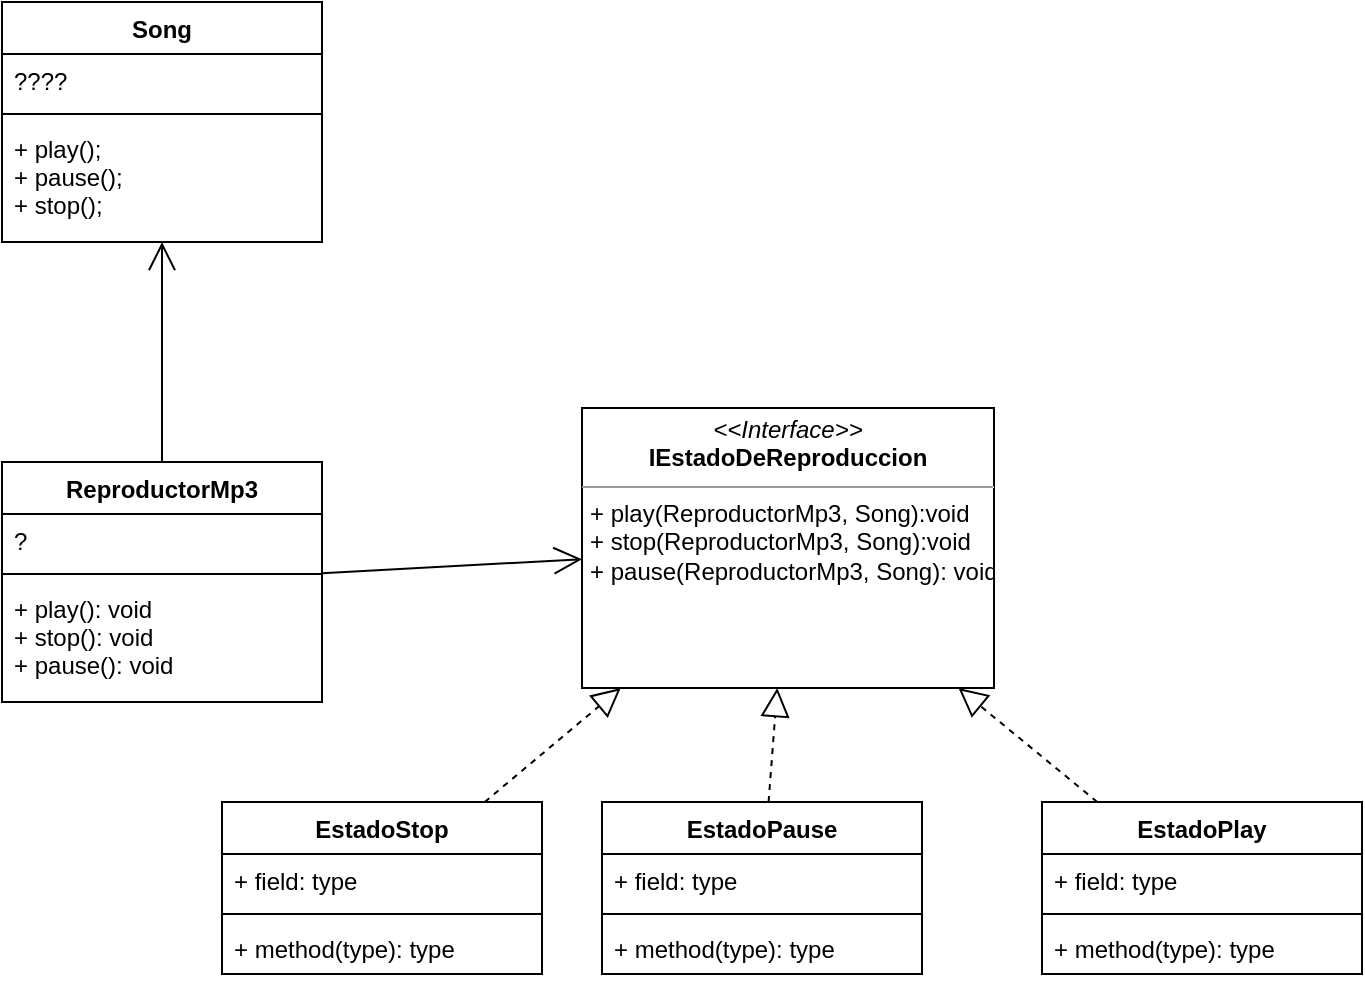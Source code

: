 <mxfile version="13.0.3" type="device"><diagram id="mrhHohO7AZsYnzXjT-lX" name="Page-1"><mxGraphModel dx="1086" dy="806" grid="1" gridSize="10" guides="1" tooltips="1" connect="1" arrows="1" fold="1" page="1" pageScale="1" pageWidth="827" pageHeight="1169" math="0" shadow="0"><root><mxCell id="0"/><mxCell id="1" parent="0"/><mxCell id="X30fZ6QlwXz2Ay_IqrYe-13" value="&lt;p style=&quot;margin: 0px ; margin-top: 4px ; text-align: center&quot;&gt;&lt;i&gt;&amp;lt;&amp;lt;Interface&amp;gt;&amp;gt;&lt;/i&gt;&lt;br&gt;&lt;b&gt;IEstadoDeReproduccion&lt;/b&gt;&lt;/p&gt;&lt;hr size=&quot;1&quot;&gt;&lt;p style=&quot;margin: 0px ; margin-left: 4px&quot;&gt;+ play(ReproductorMp3, Song):void&lt;/p&gt;&lt;p style=&quot;margin: 0px ; margin-left: 4px&quot;&gt;+ stop(ReproductorMp3, Song):void&lt;/p&gt;&lt;p style=&quot;margin: 0px ; margin-left: 4px&quot;&gt;+ pause(ReproductorMp3, Song): void&lt;/p&gt;" style="verticalAlign=top;align=left;overflow=fill;fontSize=12;fontFamily=Helvetica;html=1;" vertex="1" parent="1"><mxGeometry x="364" y="353" width="206" height="140" as="geometry"/></mxCell><mxCell id="X30fZ6QlwXz2Ay_IqrYe-5" value="ReproductorMp3" style="swimlane;fontStyle=1;align=center;verticalAlign=top;childLayout=stackLayout;horizontal=1;startSize=26;horizontalStack=0;resizeParent=1;resizeParentMax=0;resizeLast=0;collapsible=1;marginBottom=0;" vertex="1" parent="1"><mxGeometry x="74" y="380" width="160" height="120" as="geometry"/></mxCell><mxCell id="X30fZ6QlwXz2Ay_IqrYe-6" value="?" style="text;strokeColor=none;fillColor=none;align=left;verticalAlign=top;spacingLeft=4;spacingRight=4;overflow=hidden;rotatable=0;points=[[0,0.5],[1,0.5]];portConstraint=eastwest;" vertex="1" parent="X30fZ6QlwXz2Ay_IqrYe-5"><mxGeometry y="26" width="160" height="26" as="geometry"/></mxCell><mxCell id="X30fZ6QlwXz2Ay_IqrYe-7" value="" style="line;strokeWidth=1;fillColor=none;align=left;verticalAlign=middle;spacingTop=-1;spacingLeft=3;spacingRight=3;rotatable=0;labelPosition=right;points=[];portConstraint=eastwest;" vertex="1" parent="X30fZ6QlwXz2Ay_IqrYe-5"><mxGeometry y="52" width="160" height="8" as="geometry"/></mxCell><mxCell id="X30fZ6QlwXz2Ay_IqrYe-8" value="+ play(): void&#10;+ stop(): void&#10;+ pause(): void" style="text;strokeColor=none;fillColor=none;align=left;verticalAlign=top;spacingLeft=4;spacingRight=4;overflow=hidden;rotatable=0;points=[[0,0.5],[1,0.5]];portConstraint=eastwest;" vertex="1" parent="X30fZ6QlwXz2Ay_IqrYe-5"><mxGeometry y="60" width="160" height="60" as="geometry"/></mxCell><mxCell id="X30fZ6QlwXz2Ay_IqrYe-14" value="EstadoStop" style="swimlane;fontStyle=1;align=center;verticalAlign=top;childLayout=stackLayout;horizontal=1;startSize=26;horizontalStack=0;resizeParent=1;resizeParentMax=0;resizeLast=0;collapsible=1;marginBottom=0;" vertex="1" parent="1"><mxGeometry x="184" y="550" width="160" height="86" as="geometry"/></mxCell><mxCell id="X30fZ6QlwXz2Ay_IqrYe-15" value="+ field: type" style="text;strokeColor=none;fillColor=none;align=left;verticalAlign=top;spacingLeft=4;spacingRight=4;overflow=hidden;rotatable=0;points=[[0,0.5],[1,0.5]];portConstraint=eastwest;" vertex="1" parent="X30fZ6QlwXz2Ay_IqrYe-14"><mxGeometry y="26" width="160" height="26" as="geometry"/></mxCell><mxCell id="X30fZ6QlwXz2Ay_IqrYe-16" value="" style="line;strokeWidth=1;fillColor=none;align=left;verticalAlign=middle;spacingTop=-1;spacingLeft=3;spacingRight=3;rotatable=0;labelPosition=right;points=[];portConstraint=eastwest;" vertex="1" parent="X30fZ6QlwXz2Ay_IqrYe-14"><mxGeometry y="52" width="160" height="8" as="geometry"/></mxCell><mxCell id="X30fZ6QlwXz2Ay_IqrYe-17" value="+ method(type): type" style="text;strokeColor=none;fillColor=none;align=left;verticalAlign=top;spacingLeft=4;spacingRight=4;overflow=hidden;rotatable=0;points=[[0,0.5],[1,0.5]];portConstraint=eastwest;" vertex="1" parent="X30fZ6QlwXz2Ay_IqrYe-14"><mxGeometry y="60" width="160" height="26" as="geometry"/></mxCell><mxCell id="X30fZ6QlwXz2Ay_IqrYe-18" value="EstadoPause" style="swimlane;fontStyle=1;align=center;verticalAlign=top;childLayout=stackLayout;horizontal=1;startSize=26;horizontalStack=0;resizeParent=1;resizeParentMax=0;resizeLast=0;collapsible=1;marginBottom=0;" vertex="1" parent="1"><mxGeometry x="374" y="550" width="160" height="86" as="geometry"/></mxCell><mxCell id="X30fZ6QlwXz2Ay_IqrYe-19" value="+ field: type" style="text;strokeColor=none;fillColor=none;align=left;verticalAlign=top;spacingLeft=4;spacingRight=4;overflow=hidden;rotatable=0;points=[[0,0.5],[1,0.5]];portConstraint=eastwest;" vertex="1" parent="X30fZ6QlwXz2Ay_IqrYe-18"><mxGeometry y="26" width="160" height="26" as="geometry"/></mxCell><mxCell id="X30fZ6QlwXz2Ay_IqrYe-20" value="" style="line;strokeWidth=1;fillColor=none;align=left;verticalAlign=middle;spacingTop=-1;spacingLeft=3;spacingRight=3;rotatable=0;labelPosition=right;points=[];portConstraint=eastwest;" vertex="1" parent="X30fZ6QlwXz2Ay_IqrYe-18"><mxGeometry y="52" width="160" height="8" as="geometry"/></mxCell><mxCell id="X30fZ6QlwXz2Ay_IqrYe-21" value="+ method(type): type" style="text;strokeColor=none;fillColor=none;align=left;verticalAlign=top;spacingLeft=4;spacingRight=4;overflow=hidden;rotatable=0;points=[[0,0.5],[1,0.5]];portConstraint=eastwest;" vertex="1" parent="X30fZ6QlwXz2Ay_IqrYe-18"><mxGeometry y="60" width="160" height="26" as="geometry"/></mxCell><mxCell id="X30fZ6QlwXz2Ay_IqrYe-22" value="EstadoPlay" style="swimlane;fontStyle=1;align=center;verticalAlign=top;childLayout=stackLayout;horizontal=1;startSize=26;horizontalStack=0;resizeParent=1;resizeParentMax=0;resizeLast=0;collapsible=1;marginBottom=0;" vertex="1" parent="1"><mxGeometry x="594" y="550" width="160" height="86" as="geometry"/></mxCell><mxCell id="X30fZ6QlwXz2Ay_IqrYe-23" value="+ field: type" style="text;strokeColor=none;fillColor=none;align=left;verticalAlign=top;spacingLeft=4;spacingRight=4;overflow=hidden;rotatable=0;points=[[0,0.5],[1,0.5]];portConstraint=eastwest;" vertex="1" parent="X30fZ6QlwXz2Ay_IqrYe-22"><mxGeometry y="26" width="160" height="26" as="geometry"/></mxCell><mxCell id="X30fZ6QlwXz2Ay_IqrYe-24" value="" style="line;strokeWidth=1;fillColor=none;align=left;verticalAlign=middle;spacingTop=-1;spacingLeft=3;spacingRight=3;rotatable=0;labelPosition=right;points=[];portConstraint=eastwest;" vertex="1" parent="X30fZ6QlwXz2Ay_IqrYe-22"><mxGeometry y="52" width="160" height="8" as="geometry"/></mxCell><mxCell id="X30fZ6QlwXz2Ay_IqrYe-25" value="+ method(type): type" style="text;strokeColor=none;fillColor=none;align=left;verticalAlign=top;spacingLeft=4;spacingRight=4;overflow=hidden;rotatable=0;points=[[0,0.5],[1,0.5]];portConstraint=eastwest;" vertex="1" parent="X30fZ6QlwXz2Ay_IqrYe-22"><mxGeometry y="60" width="160" height="26" as="geometry"/></mxCell><mxCell id="X30fZ6QlwXz2Ay_IqrYe-28" value="" style="endArrow=open;endFill=1;endSize=12;html=1;" edge="1" parent="1" source="X30fZ6QlwXz2Ay_IqrYe-5" target="X30fZ6QlwXz2Ay_IqrYe-13"><mxGeometry width="160" relative="1" as="geometry"><mxPoint x="250" y="310" as="sourcePoint"/><mxPoint x="410" y="310" as="targetPoint"/></mxGeometry></mxCell><mxCell id="X30fZ6QlwXz2Ay_IqrYe-29" value="" style="endArrow=block;dashed=1;endFill=0;endSize=12;html=1;" edge="1" parent="1" source="X30fZ6QlwXz2Ay_IqrYe-14" target="X30fZ6QlwXz2Ay_IqrYe-13"><mxGeometry width="160" relative="1" as="geometry"><mxPoint x="230" y="520" as="sourcePoint"/><mxPoint x="390" y="520" as="targetPoint"/></mxGeometry></mxCell><mxCell id="X30fZ6QlwXz2Ay_IqrYe-30" value="" style="endArrow=block;dashed=1;endFill=0;endSize=12;html=1;" edge="1" parent="1" source="X30fZ6QlwXz2Ay_IqrYe-18" target="X30fZ6QlwXz2Ay_IqrYe-13"><mxGeometry width="160" relative="1" as="geometry"><mxPoint x="490" y="200" as="sourcePoint"/><mxPoint x="650" y="200" as="targetPoint"/></mxGeometry></mxCell><mxCell id="X30fZ6QlwXz2Ay_IqrYe-31" value="" style="endArrow=block;dashed=1;endFill=0;endSize=12;html=1;" edge="1" parent="1" source="X30fZ6QlwXz2Ay_IqrYe-22" target="X30fZ6QlwXz2Ay_IqrYe-13"><mxGeometry width="160" relative="1" as="geometry"><mxPoint x="540" y="220" as="sourcePoint"/><mxPoint x="700" y="220" as="targetPoint"/></mxGeometry></mxCell><mxCell id="X30fZ6QlwXz2Ay_IqrYe-1" value="Song" style="swimlane;fontStyle=1;align=center;verticalAlign=top;childLayout=stackLayout;horizontal=1;startSize=26;horizontalStack=0;resizeParent=1;resizeParentMax=0;resizeLast=0;collapsible=1;marginBottom=0;" vertex="1" parent="1"><mxGeometry x="74" y="150" width="160" height="120" as="geometry"/></mxCell><mxCell id="X30fZ6QlwXz2Ay_IqrYe-2" value="????" style="text;strokeColor=none;fillColor=none;align=left;verticalAlign=top;spacingLeft=4;spacingRight=4;overflow=hidden;rotatable=0;points=[[0,0.5],[1,0.5]];portConstraint=eastwest;" vertex="1" parent="X30fZ6QlwXz2Ay_IqrYe-1"><mxGeometry y="26" width="160" height="26" as="geometry"/></mxCell><mxCell id="X30fZ6QlwXz2Ay_IqrYe-3" value="" style="line;strokeWidth=1;fillColor=none;align=left;verticalAlign=middle;spacingTop=-1;spacingLeft=3;spacingRight=3;rotatable=0;labelPosition=right;points=[];portConstraint=eastwest;" vertex="1" parent="X30fZ6QlwXz2Ay_IqrYe-1"><mxGeometry y="52" width="160" height="8" as="geometry"/></mxCell><mxCell id="X30fZ6QlwXz2Ay_IqrYe-4" value="+ play();&#10;+ pause();&#10;+ stop();" style="text;strokeColor=none;fillColor=none;align=left;verticalAlign=top;spacingLeft=4;spacingRight=4;overflow=hidden;rotatable=0;points=[[0,0.5],[1,0.5]];portConstraint=eastwest;" vertex="1" parent="X30fZ6QlwXz2Ay_IqrYe-1"><mxGeometry y="60" width="160" height="60" as="geometry"/></mxCell><mxCell id="X30fZ6QlwXz2Ay_IqrYe-33" value="" style="endArrow=open;endFill=1;endSize=12;html=1;" edge="1" parent="1" source="X30fZ6QlwXz2Ay_IqrYe-5" target="X30fZ6QlwXz2Ay_IqrYe-1"><mxGeometry width="160" relative="1" as="geometry"><mxPoint x="410" y="240" as="sourcePoint"/><mxPoint x="570" y="240" as="targetPoint"/></mxGeometry></mxCell></root></mxGraphModel></diagram></mxfile>